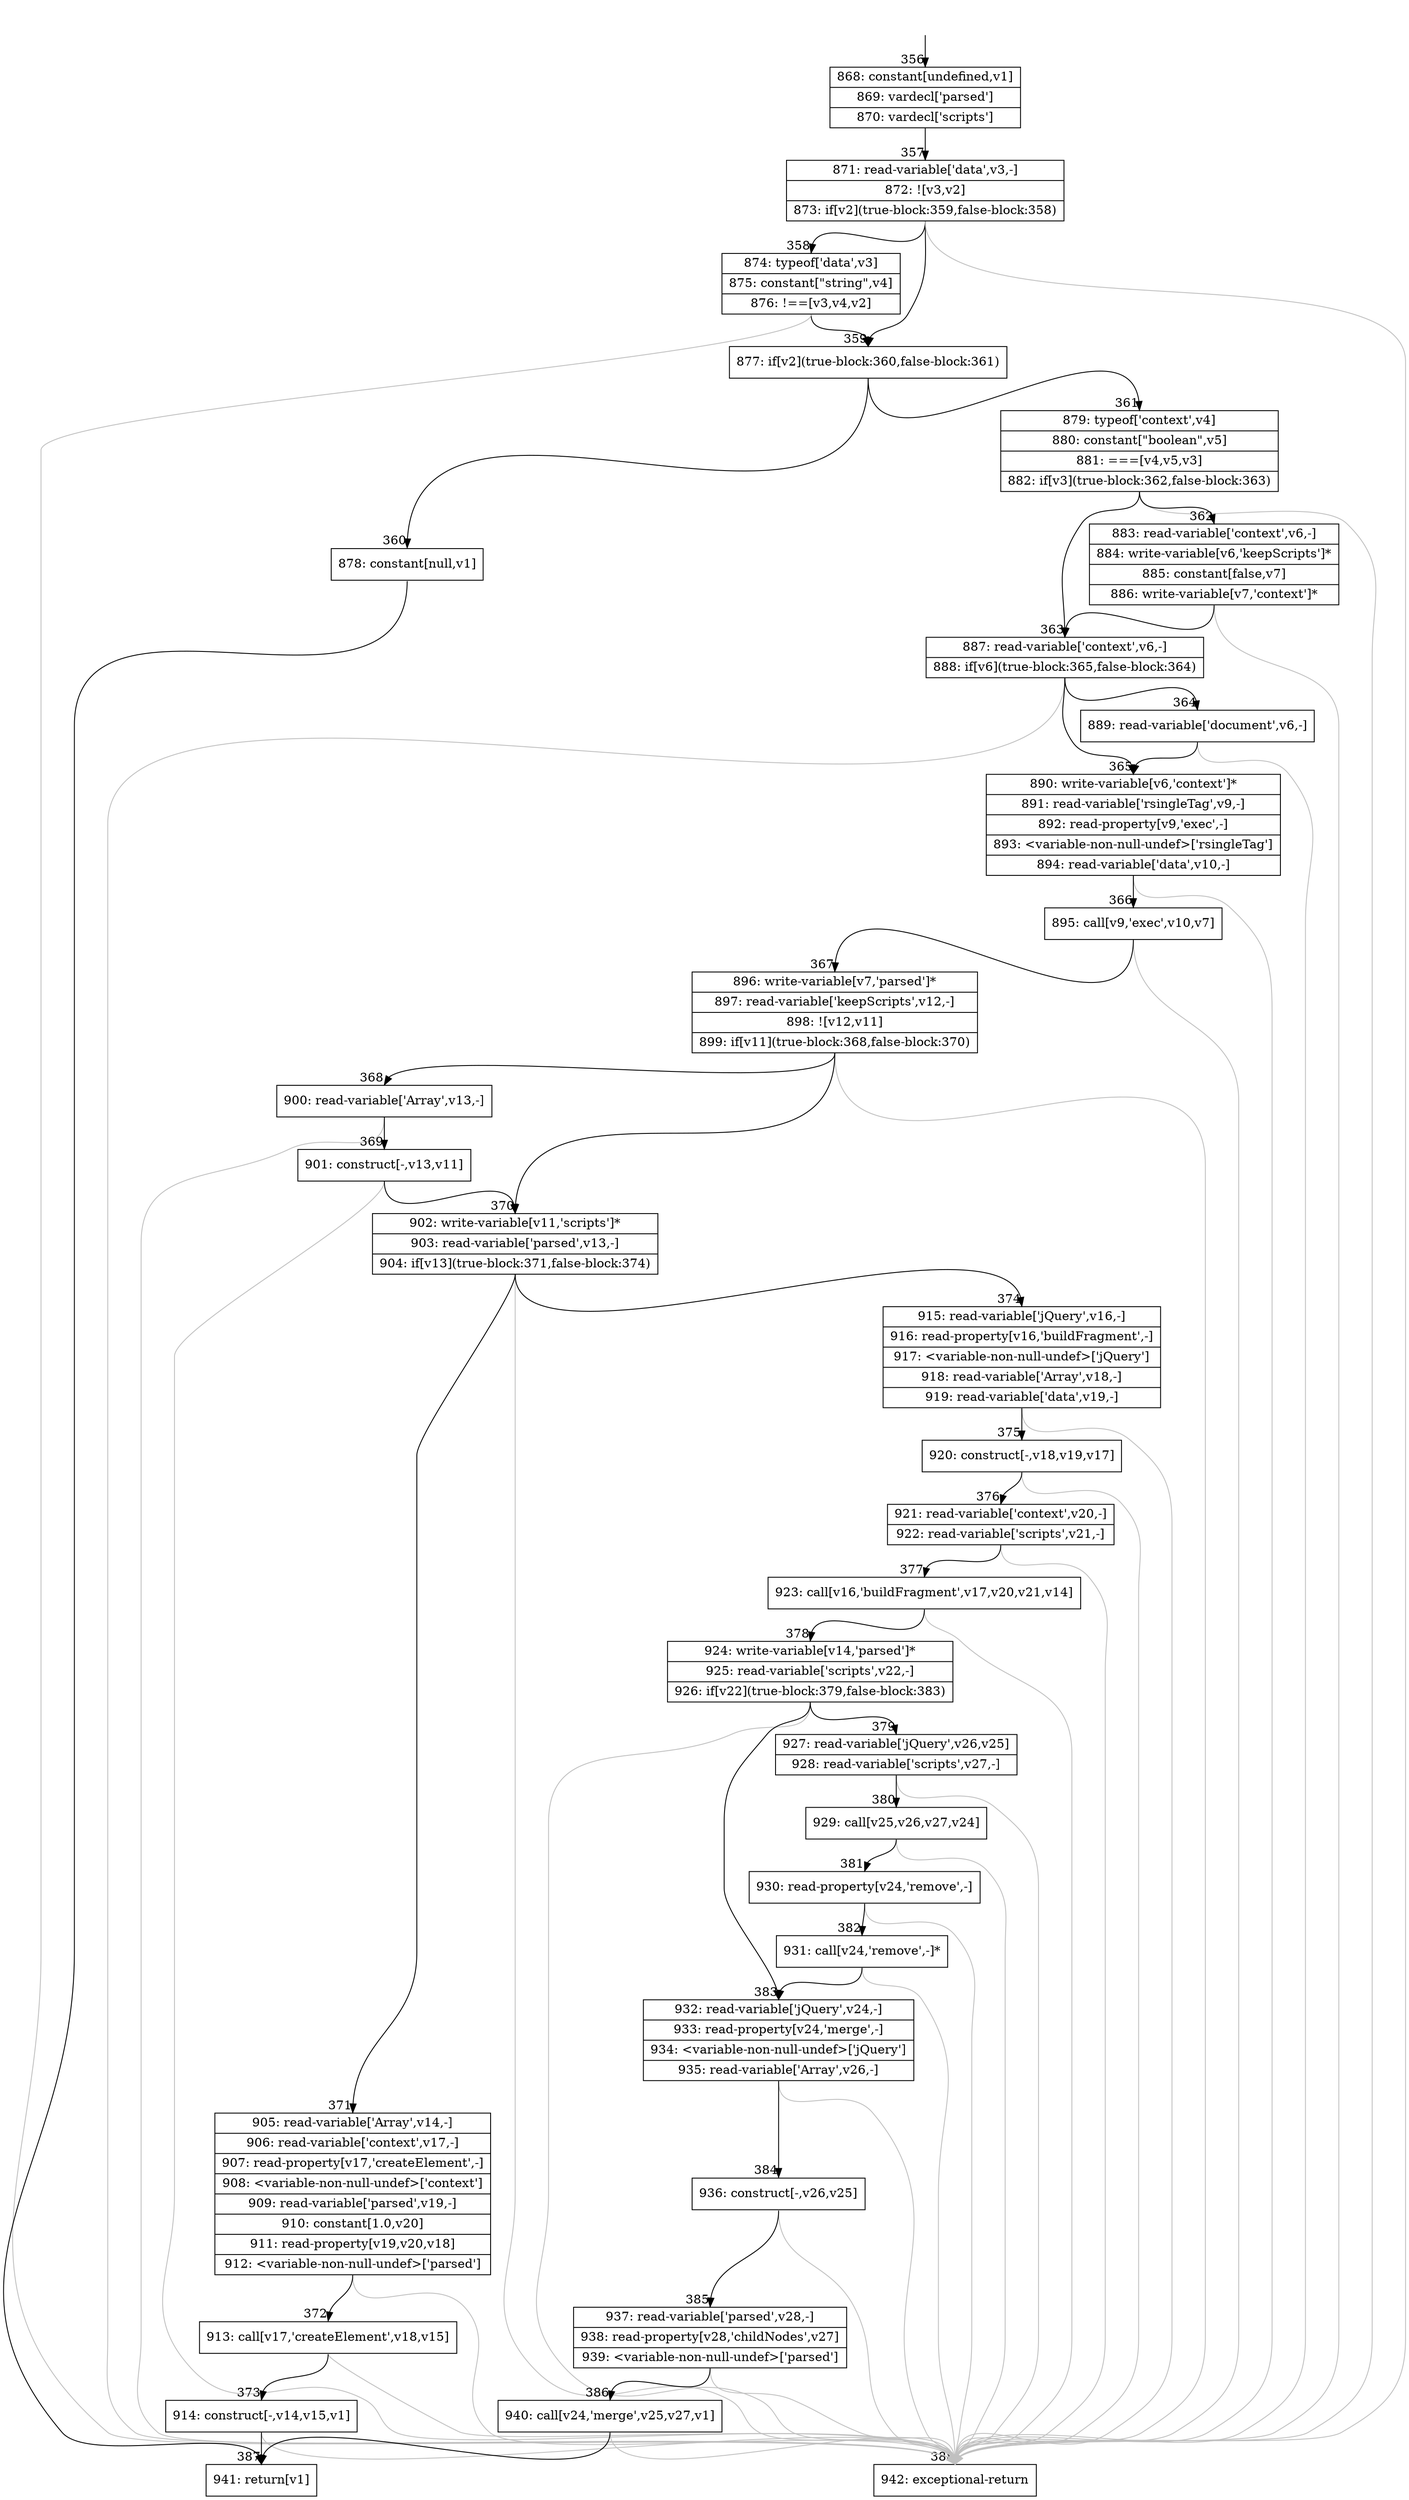 digraph {
rankdir="TD"
BB_entry29[shape=none,label=""];
BB_entry29 -> BB356 [tailport=s, headport=n, headlabel="    356"]
BB356 [shape=record label="{868: constant[undefined,v1]|869: vardecl['parsed']|870: vardecl['scripts']}" ] 
BB356 -> BB357 [tailport=s, headport=n, headlabel="      357"]
BB357 [shape=record label="{871: read-variable['data',v3,-]|872: ![v3,v2]|873: if[v2](true-block:359,false-block:358)}" ] 
BB357 -> BB359 [tailport=s, headport=n, headlabel="      359"]
BB357 -> BB358 [tailport=s, headport=n, headlabel="      358"]
BB357 -> BB388 [tailport=s, headport=n, color=gray, headlabel="      388"]
BB358 [shape=record label="{874: typeof['data',v3]|875: constant[\"string\",v4]|876: !==[v3,v4,v2]}" ] 
BB358 -> BB359 [tailport=s, headport=n]
BB358 -> BB388 [tailport=s, headport=n, color=gray]
BB359 [shape=record label="{877: if[v2](true-block:360,false-block:361)}" ] 
BB359 -> BB360 [tailport=s, headport=n, headlabel="      360"]
BB359 -> BB361 [tailport=s, headport=n, headlabel="      361"]
BB360 [shape=record label="{878: constant[null,v1]}" ] 
BB360 -> BB387 [tailport=s, headport=n, headlabel="      387"]
BB361 [shape=record label="{879: typeof['context',v4]|880: constant[\"boolean\",v5]|881: ===[v4,v5,v3]|882: if[v3](true-block:362,false-block:363)}" ] 
BB361 -> BB362 [tailport=s, headport=n, headlabel="      362"]
BB361 -> BB363 [tailport=s, headport=n, headlabel="      363"]
BB361 -> BB388 [tailport=s, headport=n, color=gray]
BB362 [shape=record label="{883: read-variable['context',v6,-]|884: write-variable[v6,'keepScripts']*|885: constant[false,v7]|886: write-variable[v7,'context']*}" ] 
BB362 -> BB363 [tailport=s, headport=n]
BB362 -> BB388 [tailport=s, headport=n, color=gray]
BB363 [shape=record label="{887: read-variable['context',v6,-]|888: if[v6](true-block:365,false-block:364)}" ] 
BB363 -> BB365 [tailport=s, headport=n, headlabel="      365"]
BB363 -> BB364 [tailport=s, headport=n, headlabel="      364"]
BB363 -> BB388 [tailport=s, headport=n, color=gray]
BB364 [shape=record label="{889: read-variable['document',v6,-]}" ] 
BB364 -> BB365 [tailport=s, headport=n]
BB364 -> BB388 [tailport=s, headport=n, color=gray]
BB365 [shape=record label="{890: write-variable[v6,'context']*|891: read-variable['rsingleTag',v9,-]|892: read-property[v9,'exec',-]|893: \<variable-non-null-undef\>['rsingleTag']|894: read-variable['data',v10,-]}" ] 
BB365 -> BB366 [tailport=s, headport=n, headlabel="      366"]
BB365 -> BB388 [tailport=s, headport=n, color=gray]
BB366 [shape=record label="{895: call[v9,'exec',v10,v7]}" ] 
BB366 -> BB367 [tailport=s, headport=n, headlabel="      367"]
BB366 -> BB388 [tailport=s, headport=n, color=gray]
BB367 [shape=record label="{896: write-variable[v7,'parsed']*|897: read-variable['keepScripts',v12,-]|898: ![v12,v11]|899: if[v11](true-block:368,false-block:370)}" ] 
BB367 -> BB370 [tailport=s, headport=n, headlabel="      370"]
BB367 -> BB368 [tailport=s, headport=n, headlabel="      368"]
BB367 -> BB388 [tailport=s, headport=n, color=gray]
BB368 [shape=record label="{900: read-variable['Array',v13,-]}" ] 
BB368 -> BB369 [tailport=s, headport=n, headlabel="      369"]
BB368 -> BB388 [tailport=s, headport=n, color=gray]
BB369 [shape=record label="{901: construct[-,v13,v11]}" ] 
BB369 -> BB370 [tailport=s, headport=n]
BB369 -> BB388 [tailport=s, headport=n, color=gray]
BB370 [shape=record label="{902: write-variable[v11,'scripts']*|903: read-variable['parsed',v13,-]|904: if[v13](true-block:371,false-block:374)}" ] 
BB370 -> BB371 [tailport=s, headport=n, headlabel="      371"]
BB370 -> BB374 [tailport=s, headport=n, headlabel="      374"]
BB370 -> BB388 [tailport=s, headport=n, color=gray]
BB371 [shape=record label="{905: read-variable['Array',v14,-]|906: read-variable['context',v17,-]|907: read-property[v17,'createElement',-]|908: \<variable-non-null-undef\>['context']|909: read-variable['parsed',v19,-]|910: constant[1.0,v20]|911: read-property[v19,v20,v18]|912: \<variable-non-null-undef\>['parsed']}" ] 
BB371 -> BB372 [tailport=s, headport=n, headlabel="      372"]
BB371 -> BB388 [tailport=s, headport=n, color=gray]
BB372 [shape=record label="{913: call[v17,'createElement',v18,v15]}" ] 
BB372 -> BB373 [tailport=s, headport=n, headlabel="      373"]
BB372 -> BB388 [tailport=s, headport=n, color=gray]
BB373 [shape=record label="{914: construct[-,v14,v15,v1]}" ] 
BB373 -> BB387 [tailport=s, headport=n]
BB373 -> BB388 [tailport=s, headport=n, color=gray]
BB374 [shape=record label="{915: read-variable['jQuery',v16,-]|916: read-property[v16,'buildFragment',-]|917: \<variable-non-null-undef\>['jQuery']|918: read-variable['Array',v18,-]|919: read-variable['data',v19,-]}" ] 
BB374 -> BB375 [tailport=s, headport=n, headlabel="      375"]
BB374 -> BB388 [tailport=s, headport=n, color=gray]
BB375 [shape=record label="{920: construct[-,v18,v19,v17]}" ] 
BB375 -> BB376 [tailport=s, headport=n, headlabel="      376"]
BB375 -> BB388 [tailport=s, headport=n, color=gray]
BB376 [shape=record label="{921: read-variable['context',v20,-]|922: read-variable['scripts',v21,-]}" ] 
BB376 -> BB377 [tailport=s, headport=n, headlabel="      377"]
BB376 -> BB388 [tailport=s, headport=n, color=gray]
BB377 [shape=record label="{923: call[v16,'buildFragment',v17,v20,v21,v14]}" ] 
BB377 -> BB378 [tailport=s, headport=n, headlabel="      378"]
BB377 -> BB388 [tailport=s, headport=n, color=gray]
BB378 [shape=record label="{924: write-variable[v14,'parsed']*|925: read-variable['scripts',v22,-]|926: if[v22](true-block:379,false-block:383)}" ] 
BB378 -> BB379 [tailport=s, headport=n, headlabel="      379"]
BB378 -> BB383 [tailport=s, headport=n, headlabel="      383"]
BB378 -> BB388 [tailport=s, headport=n, color=gray]
BB379 [shape=record label="{927: read-variable['jQuery',v26,v25]|928: read-variable['scripts',v27,-]}" ] 
BB379 -> BB380 [tailport=s, headport=n, headlabel="      380"]
BB379 -> BB388 [tailport=s, headport=n, color=gray]
BB380 [shape=record label="{929: call[v25,v26,v27,v24]}" ] 
BB380 -> BB381 [tailport=s, headport=n, headlabel="      381"]
BB380 -> BB388 [tailport=s, headport=n, color=gray]
BB381 [shape=record label="{930: read-property[v24,'remove',-]}" ] 
BB381 -> BB382 [tailport=s, headport=n, headlabel="      382"]
BB381 -> BB388 [tailport=s, headport=n, color=gray]
BB382 [shape=record label="{931: call[v24,'remove',-]*}" ] 
BB382 -> BB383 [tailport=s, headport=n]
BB382 -> BB388 [tailport=s, headport=n, color=gray]
BB383 [shape=record label="{932: read-variable['jQuery',v24,-]|933: read-property[v24,'merge',-]|934: \<variable-non-null-undef\>['jQuery']|935: read-variable['Array',v26,-]}" ] 
BB383 -> BB384 [tailport=s, headport=n, headlabel="      384"]
BB383 -> BB388 [tailport=s, headport=n, color=gray]
BB384 [shape=record label="{936: construct[-,v26,v25]}" ] 
BB384 -> BB385 [tailport=s, headport=n, headlabel="      385"]
BB384 -> BB388 [tailport=s, headport=n, color=gray]
BB385 [shape=record label="{937: read-variable['parsed',v28,-]|938: read-property[v28,'childNodes',v27]|939: \<variable-non-null-undef\>['parsed']}" ] 
BB385 -> BB386 [tailport=s, headport=n, headlabel="      386"]
BB385 -> BB388 [tailport=s, headport=n, color=gray]
BB386 [shape=record label="{940: call[v24,'merge',v25,v27,v1]}" ] 
BB386 -> BB387 [tailport=s, headport=n]
BB386 -> BB388 [tailport=s, headport=n, color=gray]
BB387 [shape=record label="{941: return[v1]}" ] 
BB388 [shape=record label="{942: exceptional-return}" ] 
}
